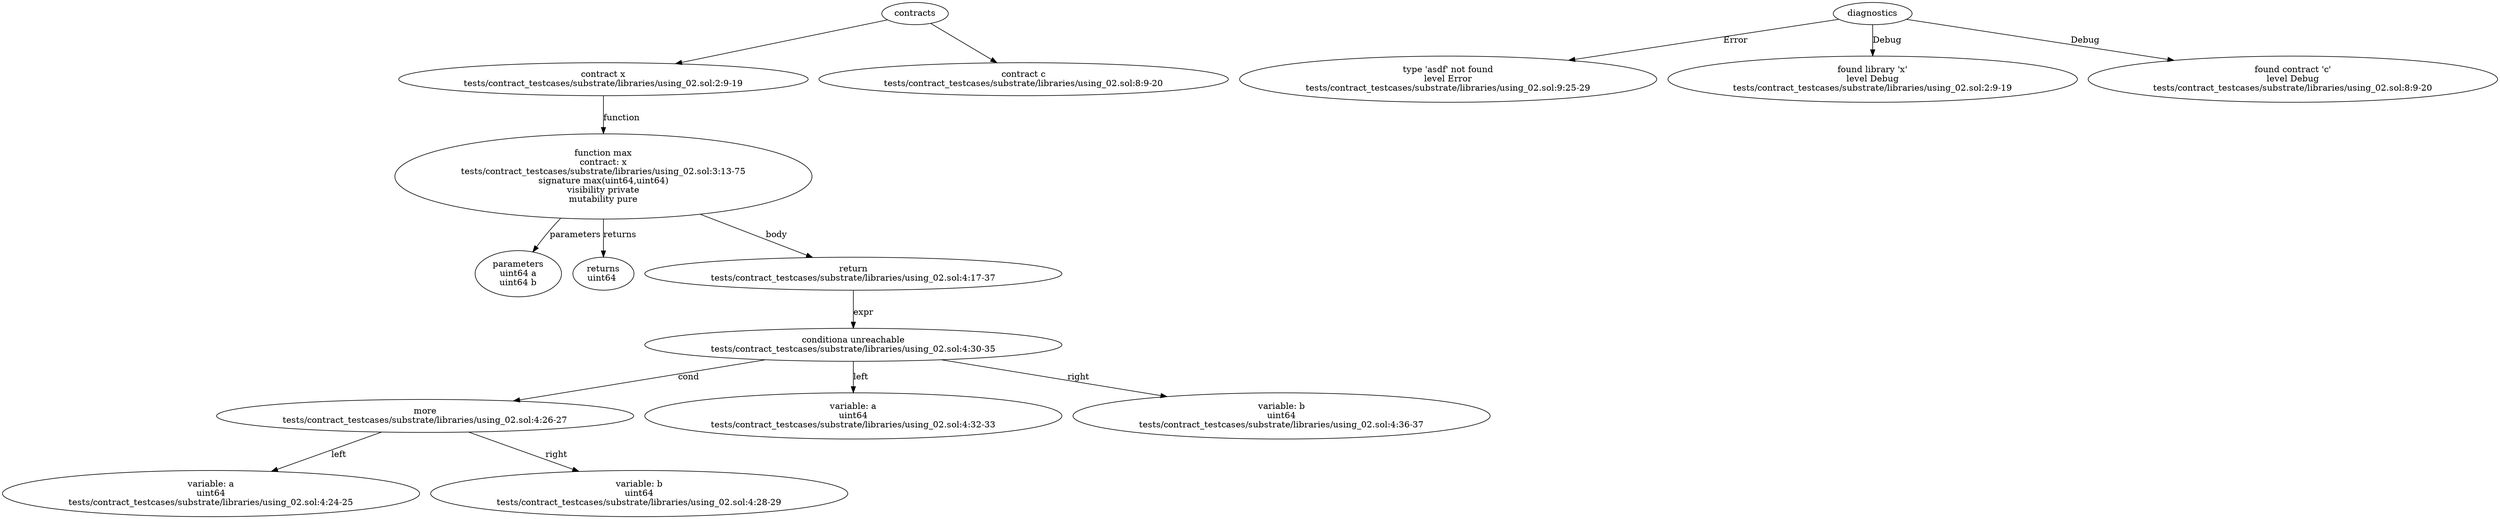 strict digraph "tests/contract_testcases/substrate/libraries/using_02.sol" {
	contract [label="contract x\ntests/contract_testcases/substrate/libraries/using_02.sol:2:9-19"]
	max [label="function max\ncontract: x\ntests/contract_testcases/substrate/libraries/using_02.sol:3:13-75\nsignature max(uint64,uint64)\nvisibility private\nmutability pure"]
	parameters [label="parameters\nuint64 a\nuint64 b"]
	returns [label="returns\nuint64 "]
	return [label="return\ntests/contract_testcases/substrate/libraries/using_02.sol:4:17-37"]
	conditional [label="conditiona unreachable\ntests/contract_testcases/substrate/libraries/using_02.sol:4:30-35"]
	more [label="more\ntests/contract_testcases/substrate/libraries/using_02.sol:4:26-27"]
	variable [label="variable: a\nuint64\ntests/contract_testcases/substrate/libraries/using_02.sol:4:24-25"]
	variable_9 [label="variable: b\nuint64\ntests/contract_testcases/substrate/libraries/using_02.sol:4:28-29"]
	variable_10 [label="variable: a\nuint64\ntests/contract_testcases/substrate/libraries/using_02.sol:4:32-33"]
	variable_11 [label="variable: b\nuint64\ntests/contract_testcases/substrate/libraries/using_02.sol:4:36-37"]
	contract_12 [label="contract c\ntests/contract_testcases/substrate/libraries/using_02.sol:8:9-20"]
	diagnostic [label="type 'asdf' not found\nlevel Error\ntests/contract_testcases/substrate/libraries/using_02.sol:9:25-29"]
	diagnostic_15 [label="found library 'x'\nlevel Debug\ntests/contract_testcases/substrate/libraries/using_02.sol:2:9-19"]
	diagnostic_16 [label="found contract 'c'\nlevel Debug\ntests/contract_testcases/substrate/libraries/using_02.sol:8:9-20"]
	contracts -> contract
	contract -> max [label="function"]
	max -> parameters [label="parameters"]
	max -> returns [label="returns"]
	max -> return [label="body"]
	return -> conditional [label="expr"]
	conditional -> more [label="cond"]
	more -> variable [label="left"]
	more -> variable_9 [label="right"]
	conditional -> variable_10 [label="left"]
	conditional -> variable_11 [label="right"]
	contracts -> contract_12
	diagnostics -> diagnostic [label="Error"]
	diagnostics -> diagnostic_15 [label="Debug"]
	diagnostics -> diagnostic_16 [label="Debug"]
}
